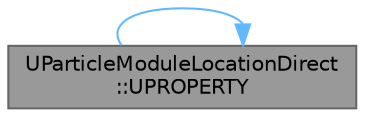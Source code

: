 digraph "UParticleModuleLocationDirect::UPROPERTY"
{
 // INTERACTIVE_SVG=YES
 // LATEX_PDF_SIZE
  bgcolor="transparent";
  edge [fontname=Helvetica,fontsize=10,labelfontname=Helvetica,labelfontsize=10];
  node [fontname=Helvetica,fontsize=10,shape=box,height=0.2,width=0.4];
  rankdir="LR";
  Node1 [id="Node000001",label="UParticleModuleLocationDirect\l::UPROPERTY",height=0.2,width=0.4,color="gray40", fillcolor="grey60", style="filled", fontcolor="black",tooltip="An offset to apply to the position retrieved from the Location calculation."];
  Node1 -> Node1 [id="edge1_Node000001_Node000001",color="steelblue1",style="solid",tooltip=" "];
}
